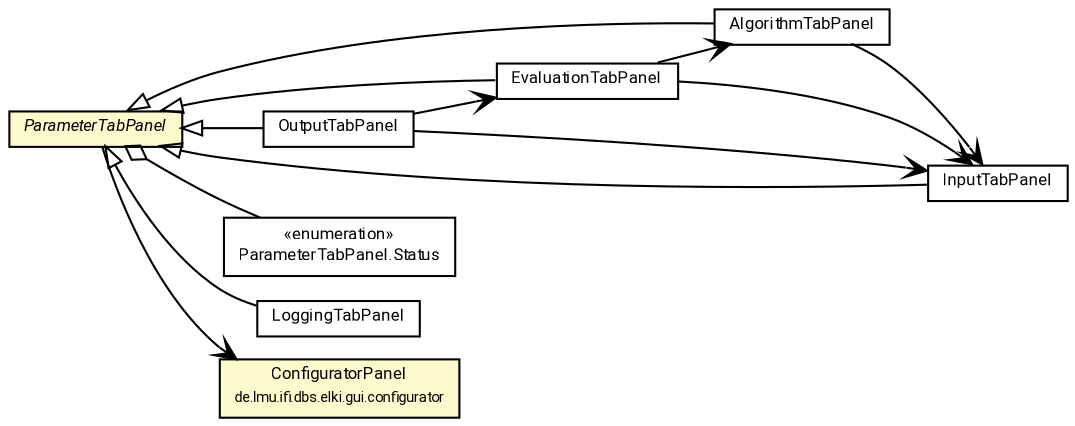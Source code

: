 #!/usr/local/bin/dot
#
# Class diagram 
# Generated by UMLGraph version R5_7_2-60-g0e99a6 (http://www.spinellis.gr/umlgraph/)
#

digraph G {
	graph [fontnames="svg"]
	edge [fontname="Roboto",fontsize=7,labelfontname="Roboto",labelfontsize=7,color="black"];
	node [fontname="Roboto",fontcolor="black",fontsize=8,shape=plaintext,margin=0,width=0,height=0];
	nodesep=0.15;
	ranksep=0.25;
	rankdir=LR;
	// de.lmu.ifi.dbs.elki.gui.multistep.panels.AlgorithmTabPanel
	c8036378 [label=<<table title="de.lmu.ifi.dbs.elki.gui.multistep.panels.AlgorithmTabPanel" border="0" cellborder="1" cellspacing="0" cellpadding="2" href="AlgorithmTabPanel.html" target="_parent">
		<tr><td><table border="0" cellspacing="0" cellpadding="1">
		<tr><td align="center" balign="center"> <font face="Roboto">AlgorithmTabPanel</font> </td></tr>
		</table></td></tr>
		</table>>, URL="AlgorithmTabPanel.html"];
	// de.lmu.ifi.dbs.elki.gui.multistep.panels.EvaluationTabPanel
	c8036379 [label=<<table title="de.lmu.ifi.dbs.elki.gui.multistep.panels.EvaluationTabPanel" border="0" cellborder="1" cellspacing="0" cellpadding="2" href="EvaluationTabPanel.html" target="_parent">
		<tr><td><table border="0" cellspacing="0" cellpadding="1">
		<tr><td align="center" balign="center"> <font face="Roboto">EvaluationTabPanel</font> </td></tr>
		</table></td></tr>
		</table>>, URL="EvaluationTabPanel.html"];
	// de.lmu.ifi.dbs.elki.gui.multistep.panels.InputTabPanel
	c8036380 [label=<<table title="de.lmu.ifi.dbs.elki.gui.multistep.panels.InputTabPanel" border="0" cellborder="1" cellspacing="0" cellpadding="2" href="InputTabPanel.html" target="_parent">
		<tr><td><table border="0" cellspacing="0" cellpadding="1">
		<tr><td align="center" balign="center"> <font face="Roboto">InputTabPanel</font> </td></tr>
		</table></td></tr>
		</table>>, URL="InputTabPanel.html"];
	// de.lmu.ifi.dbs.elki.gui.multistep.panels.OutputTabPanel
	c8036381 [label=<<table title="de.lmu.ifi.dbs.elki.gui.multistep.panels.OutputTabPanel" border="0" cellborder="1" cellspacing="0" cellpadding="2" href="OutputTabPanel.html" target="_parent">
		<tr><td><table border="0" cellspacing="0" cellpadding="1">
		<tr><td align="center" balign="center"> <font face="Roboto">OutputTabPanel</font> </td></tr>
		</table></td></tr>
		</table>>, URL="OutputTabPanel.html"];
	// de.lmu.ifi.dbs.elki.gui.multistep.panels.ParameterTabPanel
	c8036384 [label=<<table title="de.lmu.ifi.dbs.elki.gui.multistep.panels.ParameterTabPanel" border="0" cellborder="1" cellspacing="0" cellpadding="2" bgcolor="lemonChiffon" href="ParameterTabPanel.html" target="_parent">
		<tr><td><table border="0" cellspacing="0" cellpadding="1">
		<tr><td align="center" balign="center"> <font face="Roboto"><i>ParameterTabPanel</i></font> </td></tr>
		</table></td></tr>
		</table>>, URL="ParameterTabPanel.html"];
	// de.lmu.ifi.dbs.elki.gui.multistep.panels.ParameterTabPanel.Status
	c8036385 [label=<<table title="de.lmu.ifi.dbs.elki.gui.multistep.panels.ParameterTabPanel.Status" border="0" cellborder="1" cellspacing="0" cellpadding="2" href="ParameterTabPanel.Status.html" target="_parent">
		<tr><td><table border="0" cellspacing="0" cellpadding="1">
		<tr><td align="center" balign="center"> &#171;enumeration&#187; </td></tr>
		<tr><td align="center" balign="center"> <font face="Roboto">ParameterTabPanel.Status</font> </td></tr>
		</table></td></tr>
		</table>>, URL="ParameterTabPanel.Status.html"];
	// de.lmu.ifi.dbs.elki.gui.multistep.panels.LoggingTabPanel
	c8036386 [label=<<table title="de.lmu.ifi.dbs.elki.gui.multistep.panels.LoggingTabPanel" border="0" cellborder="1" cellspacing="0" cellpadding="2" href="LoggingTabPanel.html" target="_parent">
		<tr><td><table border="0" cellspacing="0" cellpadding="1">
		<tr><td align="center" balign="center"> <font face="Roboto">LoggingTabPanel</font> </td></tr>
		</table></td></tr>
		</table>>, URL="LoggingTabPanel.html"];
	// de.lmu.ifi.dbs.elki.gui.configurator.ConfiguratorPanel
	c8036417 [label=<<table title="de.lmu.ifi.dbs.elki.gui.configurator.ConfiguratorPanel" border="0" cellborder="1" cellspacing="0" cellpadding="2" bgcolor="LemonChiffon" href="../../configurator/ConfiguratorPanel.html" target="_parent">
		<tr><td><table border="0" cellspacing="0" cellpadding="1">
		<tr><td align="center" balign="center"> <font face="Roboto">ConfiguratorPanel</font> </td></tr>
		<tr><td align="center" balign="center"> <font face="Roboto" point-size="7.0">de.lmu.ifi.dbs.elki.gui.configurator</font> </td></tr>
		</table></td></tr>
		</table>>, URL="../../configurator/ConfiguratorPanel.html"];
	// de.lmu.ifi.dbs.elki.gui.multistep.panels.AlgorithmTabPanel extends de.lmu.ifi.dbs.elki.gui.multistep.panels.ParameterTabPanel
	c8036384 -> c8036378 [arrowtail=empty,dir=back,weight=10];
	// de.lmu.ifi.dbs.elki.gui.multistep.panels.EvaluationTabPanel extends de.lmu.ifi.dbs.elki.gui.multistep.panels.ParameterTabPanel
	c8036384 -> c8036379 [arrowtail=empty,dir=back,weight=10];
	// de.lmu.ifi.dbs.elki.gui.multistep.panels.InputTabPanel extends de.lmu.ifi.dbs.elki.gui.multistep.panels.ParameterTabPanel
	c8036384 -> c8036380 [arrowtail=empty,dir=back,weight=10];
	// de.lmu.ifi.dbs.elki.gui.multistep.panels.OutputTabPanel extends de.lmu.ifi.dbs.elki.gui.multistep.panels.ParameterTabPanel
	c8036384 -> c8036381 [arrowtail=empty,dir=back,weight=10];
	// de.lmu.ifi.dbs.elki.gui.multistep.panels.ParameterTabPanel has de.lmu.ifi.dbs.elki.gui.multistep.panels.ParameterTabPanel.Status
	c8036384 -> c8036385 [arrowhead=none,arrowtail=ediamond,dir=back,weight=4];
	// de.lmu.ifi.dbs.elki.gui.multistep.panels.LoggingTabPanel extends de.lmu.ifi.dbs.elki.gui.multistep.panels.ParameterTabPanel
	c8036384 -> c8036386 [arrowtail=empty,dir=back,weight=10];
	// de.lmu.ifi.dbs.elki.gui.multistep.panels.AlgorithmTabPanel navassoc de.lmu.ifi.dbs.elki.gui.multistep.panels.InputTabPanel
	c8036378 -> c8036380 [arrowhead=open,weight=1];
	// de.lmu.ifi.dbs.elki.gui.multistep.panels.EvaluationTabPanel navassoc de.lmu.ifi.dbs.elki.gui.multistep.panels.InputTabPanel
	c8036379 -> c8036380 [arrowhead=open,weight=1];
	// de.lmu.ifi.dbs.elki.gui.multistep.panels.EvaluationTabPanel navassoc de.lmu.ifi.dbs.elki.gui.multistep.panels.AlgorithmTabPanel
	c8036379 -> c8036378 [arrowhead=open,weight=1];
	// de.lmu.ifi.dbs.elki.gui.multistep.panels.OutputTabPanel navassoc de.lmu.ifi.dbs.elki.gui.multistep.panels.InputTabPanel
	c8036381 -> c8036380 [arrowhead=open,weight=1];
	// de.lmu.ifi.dbs.elki.gui.multistep.panels.OutputTabPanel navassoc de.lmu.ifi.dbs.elki.gui.multistep.panels.EvaluationTabPanel
	c8036381 -> c8036379 [arrowhead=open,weight=1];
	// de.lmu.ifi.dbs.elki.gui.multistep.panels.ParameterTabPanel navassoc de.lmu.ifi.dbs.elki.gui.configurator.ConfiguratorPanel
	c8036384 -> c8036417 [arrowhead=open,weight=1];
}

